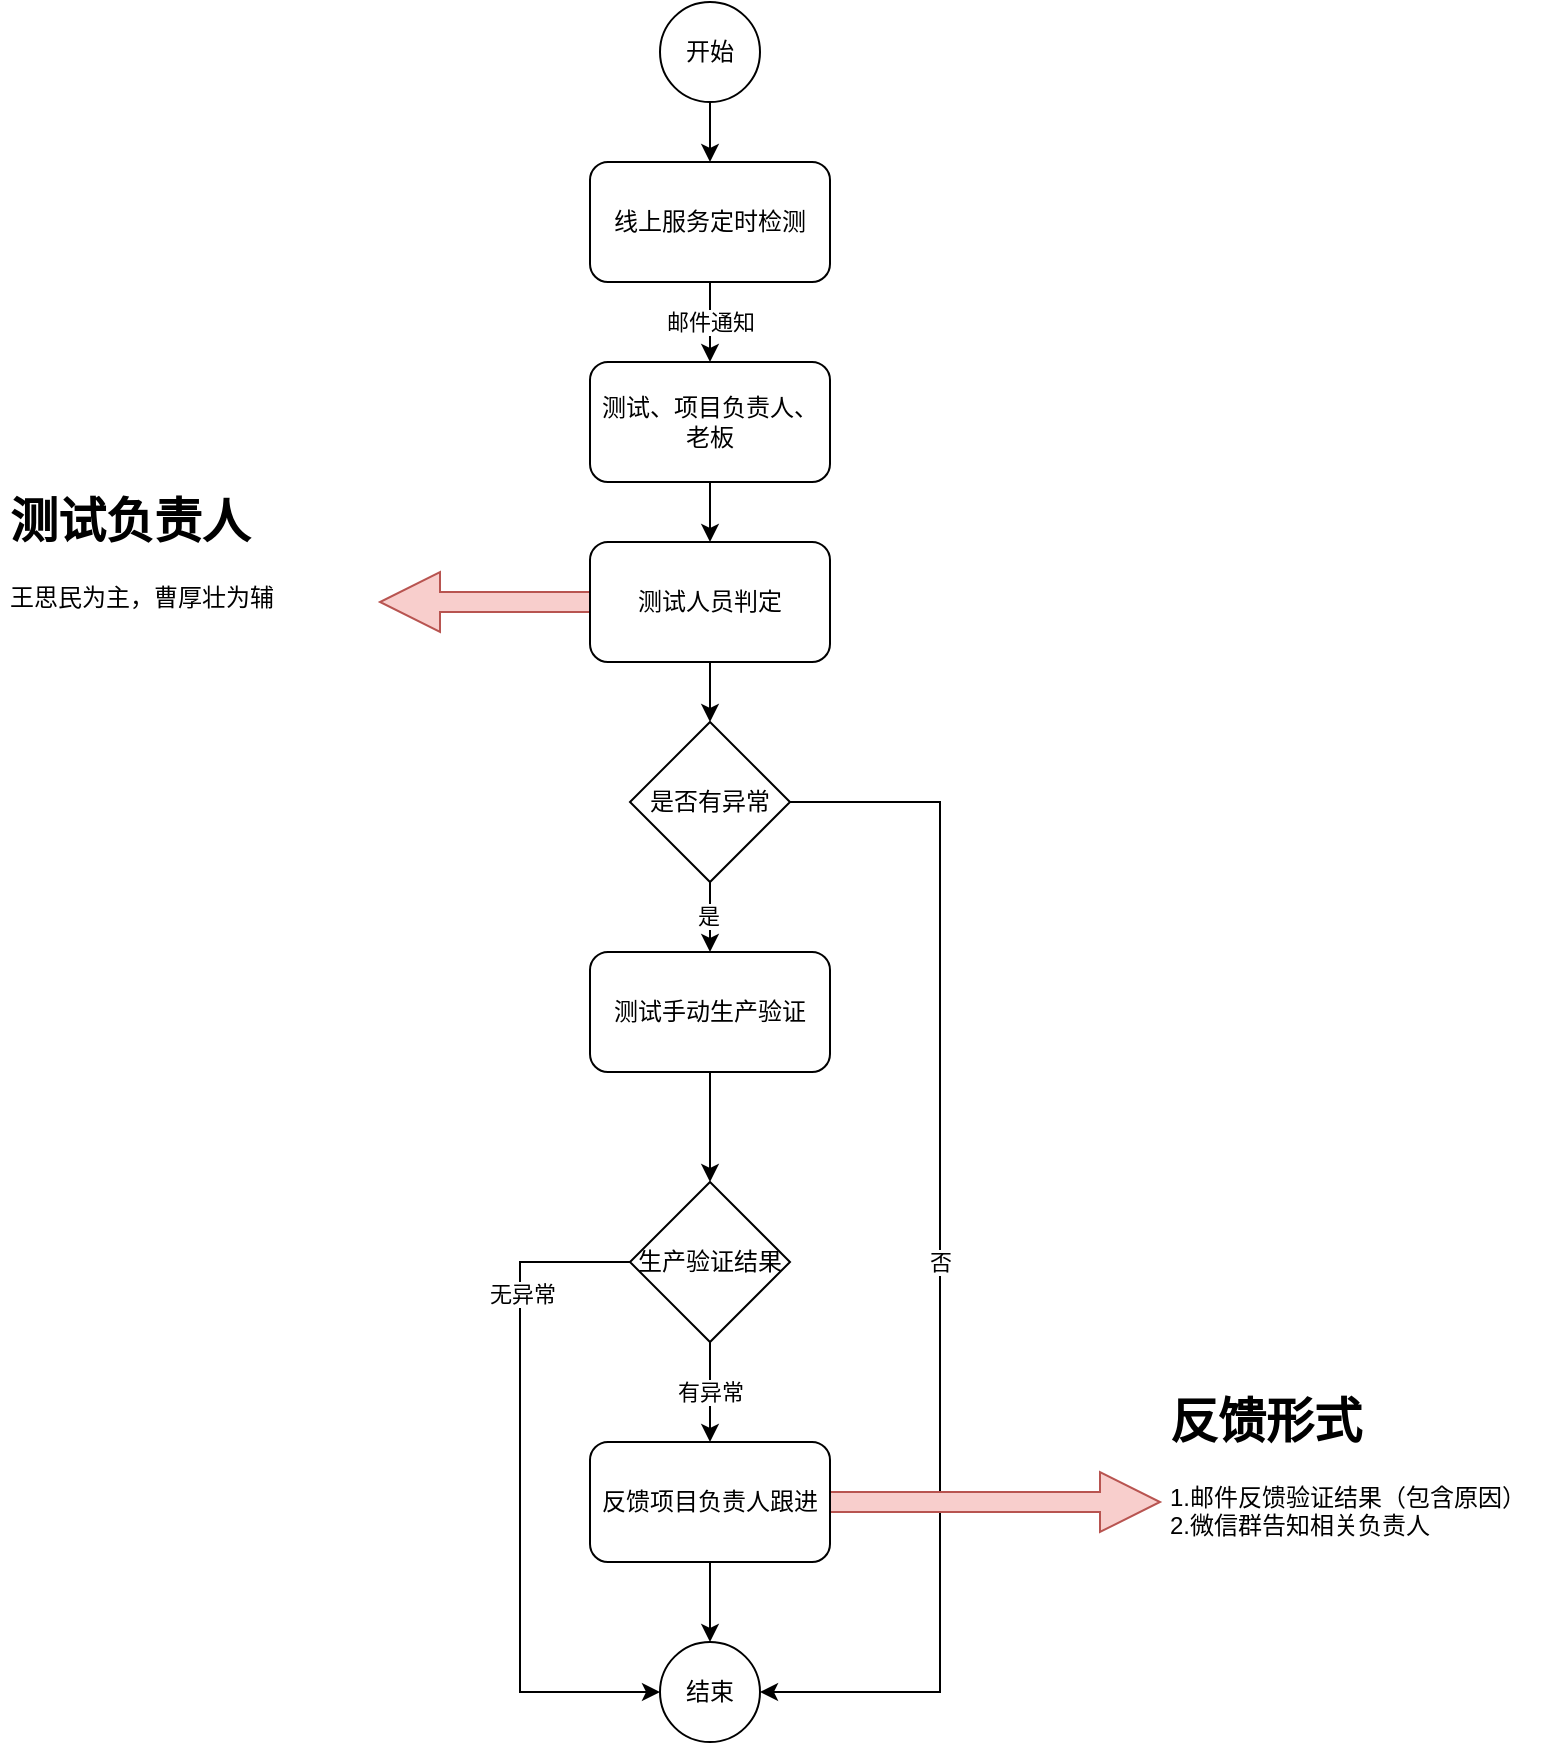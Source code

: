 <mxfile version="16.2.2" type="github">
  <diagram id="rv1kyUY3g4Th_ji0K8dO" name="第 1 页">
    <mxGraphModel dx="1422" dy="762" grid="1" gridSize="10" guides="1" tooltips="1" connect="1" arrows="1" fold="1" page="1" pageScale="1" pageWidth="827" pageHeight="1169" math="0" shadow="0">
      <root>
        <mxCell id="0" />
        <mxCell id="1" parent="0" />
        <mxCell id="2168gwuTDL6JD-4yshws-17" style="edgeStyle=orthogonalEdgeStyle;rounded=0;orthogonalLoop=1;jettySize=auto;html=1;entryX=0.5;entryY=0;entryDx=0;entryDy=0;" parent="1" source="2168gwuTDL6JD-4yshws-1" target="2168gwuTDL6JD-4yshws-2" edge="1">
          <mxGeometry relative="1" as="geometry" />
        </mxCell>
        <mxCell id="2168gwuTDL6JD-4yshws-1" value="开始" style="ellipse;whiteSpace=wrap;html=1;aspect=fixed;" parent="1" vertex="1">
          <mxGeometry x="430" y="80" width="50" height="50" as="geometry" />
        </mxCell>
        <mxCell id="2168gwuTDL6JD-4yshws-4" value="邮件通知" style="edgeStyle=orthogonalEdgeStyle;rounded=0;orthogonalLoop=1;jettySize=auto;html=1;" parent="1" source="2168gwuTDL6JD-4yshws-2" target="2168gwuTDL6JD-4yshws-3" edge="1">
          <mxGeometry relative="1" as="geometry" />
        </mxCell>
        <mxCell id="2168gwuTDL6JD-4yshws-2" value="线上服务定时检测" style="rounded=1;whiteSpace=wrap;html=1;" parent="1" vertex="1">
          <mxGeometry x="395" y="160" width="120" height="60" as="geometry" />
        </mxCell>
        <mxCell id="2168gwuTDL6JD-4yshws-6" style="edgeStyle=orthogonalEdgeStyle;rounded=0;orthogonalLoop=1;jettySize=auto;html=1;" parent="1" source="2168gwuTDL6JD-4yshws-3" target="2168gwuTDL6JD-4yshws-5" edge="1">
          <mxGeometry relative="1" as="geometry" />
        </mxCell>
        <mxCell id="2168gwuTDL6JD-4yshws-3" value="测试、项目负责人、老板" style="rounded=1;whiteSpace=wrap;html=1;" parent="1" vertex="1">
          <mxGeometry x="395" y="260" width="120" height="60" as="geometry" />
        </mxCell>
        <mxCell id="2168gwuTDL6JD-4yshws-9" style="edgeStyle=orthogonalEdgeStyle;rounded=0;orthogonalLoop=1;jettySize=auto;html=1;" parent="1" source="2168gwuTDL6JD-4yshws-5" target="2168gwuTDL6JD-4yshws-8" edge="1">
          <mxGeometry relative="1" as="geometry" />
        </mxCell>
        <mxCell id="tLMW1VhxKCeHnHLbe-m--4" style="edgeStyle=orthogonalEdgeStyle;shape=arrow;rounded=0;orthogonalLoop=1;jettySize=auto;html=1;fillColor=#f8cecc;strokeColor=#b85450;" edge="1" parent="1" source="2168gwuTDL6JD-4yshws-5" target="tLMW1VhxKCeHnHLbe-m--3">
          <mxGeometry relative="1" as="geometry" />
        </mxCell>
        <mxCell id="2168gwuTDL6JD-4yshws-5" value="测试人员判定" style="rounded=1;whiteSpace=wrap;html=1;" parent="1" vertex="1">
          <mxGeometry x="395" y="350" width="120" height="60" as="geometry" />
        </mxCell>
        <mxCell id="2168gwuTDL6JD-4yshws-11" value="否" style="edgeStyle=orthogonalEdgeStyle;rounded=0;orthogonalLoop=1;jettySize=auto;html=1;entryX=1;entryY=0.5;entryDx=0;entryDy=0;" parent="1" source="2168gwuTDL6JD-4yshws-8" target="2168gwuTDL6JD-4yshws-12" edge="1">
          <mxGeometry relative="1" as="geometry">
            <mxPoint x="570" y="600" as="targetPoint" />
            <Array as="points">
              <mxPoint x="570" y="480" />
              <mxPoint x="570" y="925" />
            </Array>
          </mxGeometry>
        </mxCell>
        <mxCell id="2168gwuTDL6JD-4yshws-14" value="" style="edgeStyle=orthogonalEdgeStyle;rounded=0;orthogonalLoop=1;jettySize=auto;html=1;entryX=0.5;entryY=0;entryDx=0;entryDy=0;" parent="1" source="2168gwuTDL6JD-4yshws-8" target="2168gwuTDL6JD-4yshws-15" edge="1">
          <mxGeometry relative="1" as="geometry">
            <mxPoint x="455" y="730" as="targetPoint" />
          </mxGeometry>
        </mxCell>
        <mxCell id="2168gwuTDL6JD-4yshws-16" value="是" style="edgeLabel;html=1;align=center;verticalAlign=middle;resizable=0;points=[];" parent="2168gwuTDL6JD-4yshws-14" vertex="1" connectable="0">
          <mxGeometry x="-0.267" y="-1" relative="1" as="geometry">
            <mxPoint as="offset" />
          </mxGeometry>
        </mxCell>
        <mxCell id="2168gwuTDL6JD-4yshws-8" value="是否有异常" style="rhombus;whiteSpace=wrap;html=1;" parent="1" vertex="1">
          <mxGeometry x="415" y="440" width="80" height="80" as="geometry" />
        </mxCell>
        <mxCell id="2168gwuTDL6JD-4yshws-12" value="结束" style="ellipse;whiteSpace=wrap;html=1;aspect=fixed;" parent="1" vertex="1">
          <mxGeometry x="430" y="900" width="50" height="50" as="geometry" />
        </mxCell>
        <mxCell id="2168gwuTDL6JD-4yshws-19" style="edgeStyle=orthogonalEdgeStyle;rounded=0;orthogonalLoop=1;jettySize=auto;html=1;entryX=0.5;entryY=0;entryDx=0;entryDy=0;" parent="1" source="2168gwuTDL6JD-4yshws-15" target="2168gwuTDL6JD-4yshws-18" edge="1">
          <mxGeometry relative="1" as="geometry" />
        </mxCell>
        <mxCell id="2168gwuTDL6JD-4yshws-15" value="测试手动生产验证" style="rounded=1;whiteSpace=wrap;html=1;" parent="1" vertex="1">
          <mxGeometry x="395" y="555" width="120" height="60" as="geometry" />
        </mxCell>
        <mxCell id="2168gwuTDL6JD-4yshws-20" style="edgeStyle=orthogonalEdgeStyle;rounded=0;orthogonalLoop=1;jettySize=auto;html=1;entryX=0;entryY=0.5;entryDx=0;entryDy=0;" parent="1" source="2168gwuTDL6JD-4yshws-18" target="2168gwuTDL6JD-4yshws-12" edge="1">
          <mxGeometry relative="1" as="geometry">
            <Array as="points">
              <mxPoint x="360" y="710" />
              <mxPoint x="360" y="925" />
            </Array>
          </mxGeometry>
        </mxCell>
        <mxCell id="2168gwuTDL6JD-4yshws-23" value="无异常" style="edgeLabel;html=1;align=center;verticalAlign=middle;resizable=0;points=[];" parent="2168gwuTDL6JD-4yshws-20" vertex="1" connectable="0">
          <mxGeometry x="-0.586" y="1" relative="1" as="geometry">
            <mxPoint as="offset" />
          </mxGeometry>
        </mxCell>
        <mxCell id="2168gwuTDL6JD-4yshws-22" value="有异常" style="edgeStyle=orthogonalEdgeStyle;rounded=0;orthogonalLoop=1;jettySize=auto;html=1;entryX=0.5;entryY=0;entryDx=0;entryDy=0;" parent="1" source="2168gwuTDL6JD-4yshws-18" target="2168gwuTDL6JD-4yshws-21" edge="1">
          <mxGeometry relative="1" as="geometry" />
        </mxCell>
        <mxCell id="2168gwuTDL6JD-4yshws-18" value="生产验证结果" style="rhombus;whiteSpace=wrap;html=1;" parent="1" vertex="1">
          <mxGeometry x="415" y="670" width="80" height="80" as="geometry" />
        </mxCell>
        <mxCell id="2168gwuTDL6JD-4yshws-24" style="edgeStyle=orthogonalEdgeStyle;rounded=0;orthogonalLoop=1;jettySize=auto;html=1;entryX=0.5;entryY=0;entryDx=0;entryDy=0;" parent="1" source="2168gwuTDL6JD-4yshws-21" target="2168gwuTDL6JD-4yshws-12" edge="1">
          <mxGeometry relative="1" as="geometry" />
        </mxCell>
        <mxCell id="tLMW1VhxKCeHnHLbe-m--2" style="edgeStyle=orthogonalEdgeStyle;rounded=0;orthogonalLoop=1;jettySize=auto;html=1;fillColor=#f8cecc;strokeColor=#b85450;shape=arrow;" edge="1" parent="1" source="2168gwuTDL6JD-4yshws-21" target="tLMW1VhxKCeHnHLbe-m--1">
          <mxGeometry relative="1" as="geometry" />
        </mxCell>
        <mxCell id="2168gwuTDL6JD-4yshws-21" value="反馈项目负责人跟进" style="rounded=1;whiteSpace=wrap;html=1;" parent="1" vertex="1">
          <mxGeometry x="395" y="800" width="120" height="60" as="geometry" />
        </mxCell>
        <mxCell id="tLMW1VhxKCeHnHLbe-m--1" value="&lt;h1&gt;反馈形式&lt;/h1&gt;&lt;p&gt;1.邮件反馈验证结果（包含原因）&lt;br&gt;2.微信群告知相关负责人&lt;/p&gt;" style="text;html=1;strokeColor=none;fillColor=none;spacing=5;spacingTop=-20;whiteSpace=wrap;overflow=hidden;rounded=0;" vertex="1" parent="1">
          <mxGeometry x="680" y="770" width="190" height="120" as="geometry" />
        </mxCell>
        <mxCell id="tLMW1VhxKCeHnHLbe-m--3" value="&lt;h1&gt;测试负责人&lt;/h1&gt;&lt;p&gt;王思民为主，曹厚壮为辅&lt;/p&gt;" style="text;html=1;strokeColor=none;fillColor=none;spacing=5;spacingTop=-20;whiteSpace=wrap;overflow=hidden;rounded=0;" vertex="1" parent="1">
          <mxGeometry x="100" y="320" width="190" height="120" as="geometry" />
        </mxCell>
      </root>
    </mxGraphModel>
  </diagram>
</mxfile>
